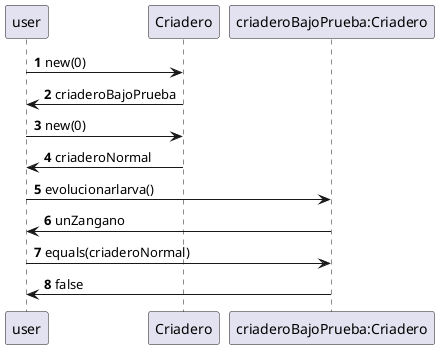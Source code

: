 @startuml
'https://plantuml.com/sequence-diagram

autonumber
user -> Criadero: new(0)
Criadero -> user: criaderoBajoPrueba

user -> Criadero: new(0)
Criadero -> user: criaderoNormal

user -> "criaderoBajoPrueba:Criadero": evolucionarlarva()

"criaderoBajoPrueba:Criadero" -> user: unZangano

user ->  "criaderoBajoPrueba:Criadero": equals(criaderoNormal)
"criaderoBajoPrueba:Criadero" -> user: false

@enduml